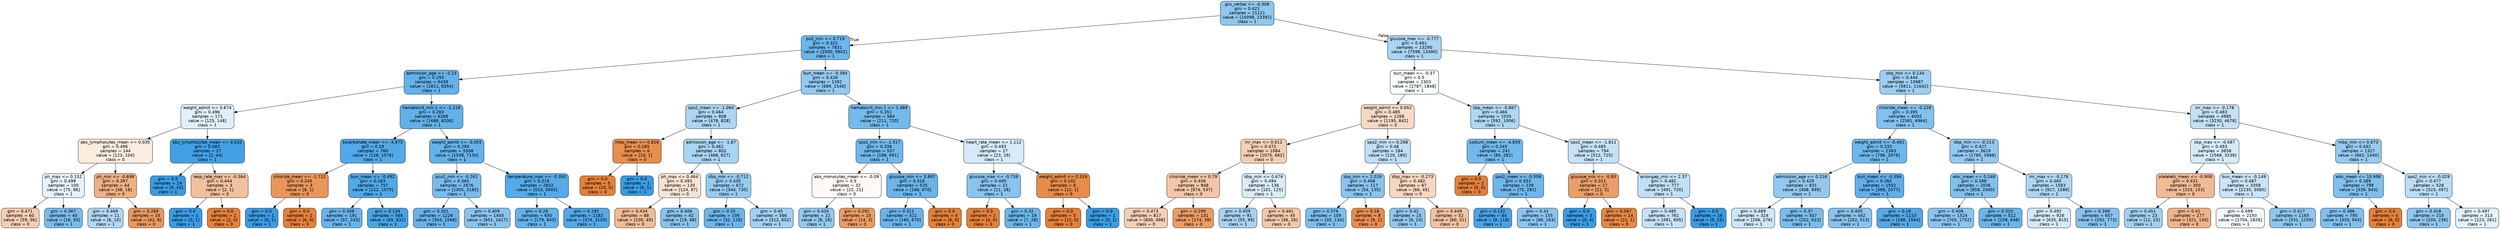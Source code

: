 digraph Tree {
node [shape=box, style="filled, rounded", color="black", fontname="helvetica"] ;
edge [fontname="helvetica"] ;
0 [label="gcs_verbal <= -0.308\ngini = 0.421\nsamples = 21121\nvalue = [10098, 23392]\nclass = 1", fillcolor="#8ec7f0"] ;
1 [label="po2_min <= 0.719\ngini = 0.322\nsamples = 7831\nvalue = [2500, 9902]\nclass = 1", fillcolor="#6bb6ec"] ;
0 -> 1 [labeldistance=2.5, labelangle=45, headlabel="True"] ;
2 [label="admission_age <= -2.23\ngini = 0.293\nsamples = 6439\nvalue = [1811, 8354]\nclass = 1", fillcolor="#64b2eb"] ;
1 -> 2 ;
3 [label="weight_admit <= 0.674\ngini = 0.496\nsamples = 171\nvalue = [125, 148]\nclass = 1", fillcolor="#e0f0fb"] ;
2 -> 3 ;
4 [label="abs_lymphocytes_mean <= 0.035\ngini = 0.496\nsamples = 144\nvalue = [123, 104]\nclass = 0", fillcolor="#fbece0"] ;
3 -> 4 ;
5 [label="ph_max <= 0.152\ngini = 0.498\nsamples = 100\nvalue = [75, 86]\nclass = 1", fillcolor="#e6f2fc"] ;
4 -> 5 ;
6 [label="gini = 0.471\nsamples = 60\nvalue = [59, 36]\nclass = 0", fillcolor="#f5ceb2"] ;
5 -> 6 ;
7 [label="gini = 0.367\nsamples = 40\nvalue = [16, 50]\nclass = 1", fillcolor="#78bced"] ;
5 -> 7 ;
8 [label="ph_min <= -0.698\ngini = 0.397\nsamples = 44\nvalue = [48, 18]\nclass = 0", fillcolor="#efb083"] ;
4 -> 8 ;
9 [label="gini = 0.469\nsamples = 11\nvalue = [6, 10]\nclass = 1", fillcolor="#b0d8f5"] ;
8 -> 9 ;
10 [label="gini = 0.269\nsamples = 33\nvalue = [42, 8]\nclass = 0", fillcolor="#ea995f"] ;
8 -> 10 ;
11 [label="abs_lymphocytes_mean <= 0.033\ngini = 0.083\nsamples = 27\nvalue = [2, 44]\nclass = 1", fillcolor="#42a1e6"] ;
3 -> 11 ;
12 [label="gini = 0.0\nsamples = 24\nvalue = [0, 43]\nclass = 1", fillcolor="#399de5"] ;
11 -> 12 ;
13 [label="resp_rate_max <= -0.364\ngini = 0.444\nsamples = 3\nvalue = [2, 1]\nclass = 0", fillcolor="#f2c09c"] ;
11 -> 13 ;
14 [label="gini = 0.0\nsamples = 1\nvalue = [0, 1]\nclass = 1", fillcolor="#399de5"] ;
13 -> 14 ;
15 [label="gini = 0.0\nsamples = 2\nvalue = [2, 0]\nclass = 0", fillcolor="#e58139"] ;
13 -> 15 ;
16 [label="hematocrit_min.1 <= -1.218\ngini = 0.283\nsamples = 6268\nvalue = [1686, 8206]\nclass = 1", fillcolor="#62b1ea"] ;
2 -> 16 ;
17 [label="bicarbonate_mean <= -3.975\ngini = 0.19\nsamples = 760\nvalue = [128, 1076]\nclass = 1", fillcolor="#51a9e8"] ;
16 -> 17 ;
18 [label="chloride_mean <= -1.712\ngini = 0.245\nsamples = 3\nvalue = [6, 1]\nclass = 0", fillcolor="#e9965a"] ;
17 -> 18 ;
19 [label="gini = 0.0\nsamples = 1\nvalue = [0, 1]\nclass = 1", fillcolor="#399de5"] ;
18 -> 19 ;
20 [label="gini = 0.0\nsamples = 2\nvalue = [6, 0]\nclass = 0", fillcolor="#e58139"] ;
18 -> 20 ;
21 [label="bun_mean <= -0.492\ngini = 0.183\nsamples = 757\nvalue = [122, 1075]\nclass = 1", fillcolor="#4fa8e8"] ;
17 -> 21 ;
22 [label="gini = 0.308\nsamples = 191\nvalue = [57, 243]\nclass = 1", fillcolor="#67b4eb"] ;
21 -> 22 ;
23 [label="gini = 0.134\nsamples = 566\nvalue = [65, 832]\nclass = 1", fillcolor="#48a5e7"] ;
21 -> 23 ;
24 [label="weight_admit <= -0.055\ngini = 0.294\nsamples = 5508\nvalue = [1558, 7130]\nclass = 1", fillcolor="#64b2eb"] ;
16 -> 24 ;
25 [label="pco2_min <= -0.261\ngini = 0.365\nsamples = 2676\nvalue = [1005, 3185]\nclass = 1", fillcolor="#77bced"] ;
24 -> 25 ;
26 [label="gini = 0.301\nsamples = 1226\nvalue = [354, 1568]\nclass = 1", fillcolor="#66b3eb"] ;
25 -> 26 ;
27 [label="gini = 0.409\nsamples = 1450\nvalue = [651, 1617]\nclass = 1", fillcolor="#89c4ef"] ;
25 -> 27 ;
28 [label="temperature_max <= -0.392\ngini = 0.216\nsamples = 2832\nvalue = [553, 3945]\nclass = 1", fillcolor="#55abe9"] ;
24 -> 28 ;
29 [label="gini = 0.29\nsamples = 650\nvalue = [179, 840]\nclass = 1", fillcolor="#63b2eb"] ;
28 -> 29 ;
30 [label="gini = 0.192\nsamples = 2182\nvalue = [374, 3105]\nclass = 1", fillcolor="#51a9e8"] ;
28 -> 30 ;
31 [label="bun_mean <= -0.394\ngini = 0.426\nsamples = 1392\nvalue = [689, 1548]\nclass = 1", fillcolor="#91c9f1"] ;
1 -> 31 ;
32 [label="spo2_mean <= -1.064\ngini = 0.464\nsamples = 808\nvalue = [478, 828]\nclass = 1", fillcolor="#abd6f4"] ;
31 -> 32 ;
33 [label="mbp_mean <= 0.816\ngini = 0.165\nsamples = 6\nvalue = [10, 1]\nclass = 0", fillcolor="#e88e4d"] ;
32 -> 33 ;
34 [label="gini = 0.0\nsamples = 5\nvalue = [10, 0]\nclass = 0", fillcolor="#e58139"] ;
33 -> 34 ;
35 [label="gini = 0.0\nsamples = 1\nvalue = [0, 1]\nclass = 1", fillcolor="#399de5"] ;
33 -> 35 ;
36 [label="admission_age <= -1.87\ngini = 0.462\nsamples = 802\nvalue = [468, 827]\nclass = 1", fillcolor="#a9d4f4"] ;
32 -> 36 ;
37 [label="ph_max <= 0.464\ngini = 0.493\nsamples = 130\nvalue = [124, 97]\nclass = 0", fillcolor="#f9e4d4"] ;
36 -> 37 ;
38 [label="gini = 0.434\nsamples = 88\nvalue = [105, 49]\nclass = 0", fillcolor="#f1bc95"] ;
37 -> 38 ;
39 [label="gini = 0.406\nsamples = 42\nvalue = [19, 48]\nclass = 1", fillcolor="#87c4ef"] ;
37 -> 39 ;
40 [label="dbp_min <= -0.712\ngini = 0.435\nsamples = 672\nvalue = [344, 730]\nclass = 1", fillcolor="#96cbf1"] ;
36 -> 40 ;
41 [label="gini = 0.32\nsamples = 106\nvalue = [32, 128]\nclass = 1", fillcolor="#6ab6ec"] ;
40 -> 41 ;
42 [label="gini = 0.45\nsamples = 566\nvalue = [312, 602]\nclass = 1", fillcolor="#a0d0f2"] ;
40 -> 42 ;
43 [label="hematocrit_min.1 <= 1.489\ngini = 0.351\nsamples = 584\nvalue = [211, 720]\nclass = 1", fillcolor="#73baed"] ;
31 -> 43 ;
44 [label="spo2_min <= -1.517\ngini = 0.336\nsamples = 557\nvalue = [188, 691]\nclass = 1", fillcolor="#6fb8ec"] ;
43 -> 44 ;
45 [label="abs_monocytes_mean <= -0.09\ngini = 0.5\nsamples = 32\nvalue = [22, 21]\nclass = 0", fillcolor="#fef9f6"] ;
44 -> 45 ;
46 [label="gini = 0.426\nsamples = 22\nvalue = [8, 18]\nclass = 1", fillcolor="#91c9f1"] ;
45 -> 46 ;
47 [label="gini = 0.291\nsamples = 10\nvalue = [14, 3]\nclass = 0", fillcolor="#eb9c63"] ;
45 -> 47 ;
48 [label="glucose_min <= 3.897\ngini = 0.318\nsamples = 525\nvalue = [166, 670]\nclass = 1", fillcolor="#6ab5eb"] ;
44 -> 48 ;
49 [label="gini = 0.311\nsamples = 521\nvalue = [160, 670]\nclass = 1", fillcolor="#68b4eb"] ;
48 -> 49 ;
50 [label="gini = 0.0\nsamples = 4\nvalue = [6, 0]\nclass = 0", fillcolor="#e58139"] ;
48 -> 50 ;
51 [label="heart_rate_mean <= 1.112\ngini = 0.493\nsamples = 27\nvalue = [23, 29]\nclass = 1", fillcolor="#d6ebfa"] ;
43 -> 51 ;
52 [label="glucose_max <= -0.738\ngini = 0.405\nsamples = 21\nvalue = [11, 28]\nclass = 1", fillcolor="#87c4ef"] ;
51 -> 52 ;
53 [label="gini = 0.0\nsamples = 2\nvalue = [4, 0]\nclass = 0", fillcolor="#e58139"] ;
52 -> 53 ;
54 [label="gini = 0.32\nsamples = 19\nvalue = [7, 28]\nclass = 1", fillcolor="#6ab6ec"] ;
52 -> 54 ;
55 [label="weight_admit <= 0.319\ngini = 0.142\nsamples = 6\nvalue = [12, 1]\nclass = 0", fillcolor="#e78c49"] ;
51 -> 55 ;
56 [label="gini = 0.0\nsamples = 5\nvalue = [12, 0]\nclass = 0", fillcolor="#e58139"] ;
55 -> 56 ;
57 [label="gini = 0.0\nsamples = 1\nvalue = [0, 1]\nclass = 1", fillcolor="#399de5"] ;
55 -> 57 ;
58 [label="glucose_max <= -0.777\ngini = 0.461\nsamples = 13290\nvalue = [7598, 13490]\nclass = 1", fillcolor="#a9d4f4"] ;
0 -> 58 [labeldistance=2.5, labelangle=-45, headlabel="False"] ;
59 [label="bun_mean <= -0.37\ngini = 0.5\nsamples = 2303\nvalue = [1787, 1848]\nclass = 1", fillcolor="#f8fcfe"] ;
58 -> 59 ;
60 [label="weight_admit <= 0.652\ngini = 0.485\nsamples = 1268\nvalue = [1195, 842]\nclass = 0", fillcolor="#f7dac5"] ;
59 -> 60 ;
61 [label="inr_max <= 0.012\ngini = 0.472\nsamples = 1084\nvalue = [1075, 662]\nclass = 0", fillcolor="#f5cfb3"] ;
60 -> 61 ;
62 [label="chloride_mean <= 0.79\ngini = 0.458\nsamples = 948\nvalue = [974, 537]\nclass = 0", fillcolor="#f3c6a6"] ;
61 -> 62 ;
63 [label="gini = 0.473\nsamples = 817\nvalue = [800, 498]\nclass = 0", fillcolor="#f5cfb4"] ;
62 -> 63 ;
64 [label="gini = 0.299\nsamples = 131\nvalue = [174, 39]\nclass = 0", fillcolor="#eb9d65"] ;
62 -> 64 ;
65 [label="dbp_min <= 0.676\ngini = 0.494\nsamples = 136\nvalue = [101, 125]\nclass = 1", fillcolor="#d9ecfa"] ;
61 -> 65 ;
66 [label="gini = 0.459\nsamples = 91\nvalue = [55, 99]\nclass = 1", fillcolor="#a7d3f3"] ;
65 -> 66 ;
67 [label="gini = 0.461\nsamples = 45\nvalue = [46, 26]\nclass = 0", fillcolor="#f4c8a9"] ;
65 -> 67 ;
68 [label="spo2_min <= 0.268\ngini = 0.48\nsamples = 184\nvalue = [120, 180]\nclass = 1", fillcolor="#bddef6"] ;
60 -> 68 ;
69 [label="sbp_min <= 2.026\ngini = 0.408\nsamples = 117\nvalue = [54, 135]\nclass = 1", fillcolor="#88c4ef"] ;
68 -> 69 ;
70 [label="gini = 0.376\nsamples = 109\nvalue = [45, 134]\nclass = 1", fillcolor="#7bbeee"] ;
69 -> 70 ;
71 [label="gini = 0.18\nsamples = 8\nvalue = [9, 1]\nclass = 0", fillcolor="#e88f4f"] ;
69 -> 71 ;
72 [label="dbp_max <= -0.273\ngini = 0.482\nsamples = 67\nvalue = [66, 45]\nclass = 0", fillcolor="#f7d7c0"] ;
68 -> 72 ;
73 [label="gini = 0.42\nsamples = 15\nvalue = [6, 14]\nclass = 1", fillcolor="#8ec7f0"] ;
72 -> 73 ;
74 [label="gini = 0.449\nsamples = 52\nvalue = [60, 31]\nclass = 0", fillcolor="#f2c29f"] ;
72 -> 74 ;
75 [label="sbp_mean <= -0.867\ngini = 0.466\nsamples = 1035\nvalue = [592, 1006]\nclass = 1", fillcolor="#aed7f4"] ;
59 -> 75 ;
76 [label="sodium_mean <= -4.839\ngini = 0.345\nsamples = 241\nvalue = [80, 281]\nclass = 1", fillcolor="#71b9ec"] ;
75 -> 76 ;
77 [label="gini = 0.0\nsamples = 2\nvalue = [5, 0]\nclass = 0", fillcolor="#e58139"] ;
76 -> 77 ;
78 [label="spo2_mean <= -0.508\ngini = 0.333\nsamples = 239\nvalue = [75, 281]\nclass = 1", fillcolor="#6eb7ec"] ;
76 -> 78 ;
79 [label="gini = 0.132\nsamples = 84\nvalue = [9, 118]\nclass = 1", fillcolor="#48a4e7"] ;
78 -> 79 ;
80 [label="gini = 0.41\nsamples = 155\nvalue = [66, 163]\nclass = 1", fillcolor="#89c5f0"] ;
78 -> 80 ;
81 [label="spo2_mean <= -1.811\ngini = 0.485\nsamples = 794\nvalue = [512, 725]\nclass = 1", fillcolor="#c5e2f7"] ;
75 -> 81 ;
82 [label="glucose_min <= -0.93\ngini = 0.311\nsamples = 17\nvalue = [21, 5]\nclass = 0", fillcolor="#eb9f68"] ;
81 -> 82 ;
83 [label="gini = 0.0\nsamples = 3\nvalue = [0, 4]\nclass = 1", fillcolor="#399de5"] ;
82 -> 83 ;
84 [label="gini = 0.087\nsamples = 14\nvalue = [21, 1]\nclass = 0", fillcolor="#e68742"] ;
82 -> 84 ;
85 [label="aniongap_min <= 2.37\ngini = 0.482\nsamples = 777\nvalue = [491, 720]\nclass = 1", fillcolor="#c0e0f7"] ;
81 -> 85 ;
86 [label="gini = 0.485\nsamples = 761\nvalue = [491, 695]\nclass = 1", fillcolor="#c5e2f7"] ;
85 -> 86 ;
87 [label="gini = 0.0\nsamples = 16\nvalue = [0, 25]\nclass = 1", fillcolor="#399de5"] ;
85 -> 87 ;
88 [label="sbp_min <= 0.134\ngini = 0.444\nsamples = 10987\nvalue = [5811, 11642]\nclass = 1", fillcolor="#9ccef2"] ;
58 -> 88 ;
89 [label="chloride_mean <= -0.228\ngini = 0.395\nsamples = 6002\nvalue = [2581, 6964]\nclass = 1", fillcolor="#82c1ef"] ;
88 -> 89 ;
90 [label="weight_admit <= -0.461\ngini = 0.333\nsamples = 2383\nvalue = [796, 2976]\nclass = 1", fillcolor="#6eb7ec"] ;
89 -> 90 ;
91 [label="admission_age <= 0.216\ngini = 0.429\nsamples = 831\nvalue = [408, 899]\nclass = 1", fillcolor="#93c9f1"] ;
90 -> 91 ;
92 [label="gini = 0.489\nsamples = 324\nvalue = [206, 276]\nclass = 1", fillcolor="#cde6f8"] ;
91 -> 92 ;
93 [label="gini = 0.37\nsamples = 507\nvalue = [202, 623]\nclass = 1", fillcolor="#79bded"] ;
91 -> 93 ;
94 [label="bun_mean <= -0.394\ngini = 0.265\nsamples = 1552\nvalue = [388, 2077]\nclass = 1", fillcolor="#5eafea"] ;
90 -> 94 ;
95 [label="gini = 0.405\nsamples = 442\nvalue = [202, 513]\nclass = 1", fillcolor="#87c4ef"] ;
94 -> 95 ;
96 [label="gini = 0.19\nsamples = 1110\nvalue = [186, 1564]\nclass = 1", fillcolor="#51a9e8"] ;
94 -> 96 ;
97 [label="dbp_min <= -0.213\ngini = 0.427\nsamples = 3619\nvalue = [1785, 3988]\nclass = 1", fillcolor="#92c9f1"] ;
89 -> 97 ;
98 [label="wbc_mean <= 0.248\ngini = 0.388\nsamples = 2036\nvalue = [858, 2400]\nclass = 1", fillcolor="#80c0ee"] ;
97 -> 98 ;
99 [label="gini = 0.408\nsamples = 1524\nvalue = [700, 1752]\nclass = 1", fillcolor="#88c4ef"] ;
98 -> 99 ;
100 [label="gini = 0.315\nsamples = 512\nvalue = [158, 648]\nclass = 1", fillcolor="#69b5eb"] ;
98 -> 100 ;
101 [label="inr_max <= -0.178\ngini = 0.465\nsamples = 1583\nvalue = [927, 1588]\nclass = 1", fillcolor="#add6f4"] ;
97 -> 101 ;
102 [label="gini = 0.492\nsamples = 926\nvalue = [635, 815]\nclass = 1", fillcolor="#d3e9f9"] ;
101 -> 102 ;
103 [label="gini = 0.398\nsamples = 657\nvalue = [292, 773]\nclass = 1", fillcolor="#84c2ef"] ;
101 -> 103 ;
104 [label="inr_max <= -0.178\ngini = 0.483\nsamples = 4985\nvalue = [3230, 4678]\nclass = 1", fillcolor="#c2e1f7"] ;
88 -> 104 ;
105 [label="sbp_max <= -0.687\ngini = 0.493\nsamples = 3658\nvalue = [2568, 3238]\nclass = 1", fillcolor="#d6ebfa"] ;
104 -> 105 ;
106 [label="platelets_mean <= -0.908\ngini = 0.431\nsamples = 300\nvalue = [333, 153]\nclass = 0", fillcolor="#f1bb94"] ;
105 -> 106 ;
107 [label="gini = 0.451\nsamples = 23\nvalue = [12, 23]\nclass = 1", fillcolor="#a0d0f3"] ;
106 -> 107 ;
108 [label="gini = 0.41\nsamples = 277\nvalue = [321, 130]\nclass = 0", fillcolor="#f0b489"] ;
106 -> 108 ;
109 [label="bun_mean <= -0.149\ngini = 0.487\nsamples = 3358\nvalue = [2235, 3085]\nclass = 1", fillcolor="#c8e4f8"] ;
105 -> 109 ;
110 [label="gini = 0.499\nsamples = 2193\nvalue = [1704, 1826]\nclass = 1", fillcolor="#f2f8fd"] ;
109 -> 110 ;
111 [label="gini = 0.417\nsamples = 1165\nvalue = [531, 1259]\nclass = 1", fillcolor="#8dc6f0"] ;
109 -> 111 ;
112 [label="mbp_min <= 0.673\ngini = 0.432\nsamples = 1327\nvalue = [662, 1440]\nclass = 1", fillcolor="#94caf1"] ;
104 -> 112 ;
113 [label="wbc_mean <= 10.998\ngini = 0.389\nsamples = 799\nvalue = [339, 943]\nclass = 1", fillcolor="#80c0ee"] ;
112 -> 113 ;
114 [label="gini = 0.386\nsamples = 795\nvalue = [333, 943]\nclass = 1", fillcolor="#7fc0ee"] ;
113 -> 114 ;
115 [label="gini = 0.0\nsamples = 4\nvalue = [6, 0]\nclass = 0", fillcolor="#e58139"] ;
113 -> 115 ;
116 [label="spo2_min <= -0.029\ngini = 0.477\nsamples = 528\nvalue = [323, 497]\nclass = 1", fillcolor="#baddf6"] ;
112 -> 116 ;
117 [label="gini = 0.418\nsamples = 215\nvalue = [100, 236]\nclass = 1", fillcolor="#8dc7f0"] ;
116 -> 117 ;
118 [label="gini = 0.497\nsamples = 313\nvalue = [223, 261]\nclass = 1", fillcolor="#e2f1fb"] ;
116 -> 118 ;
}